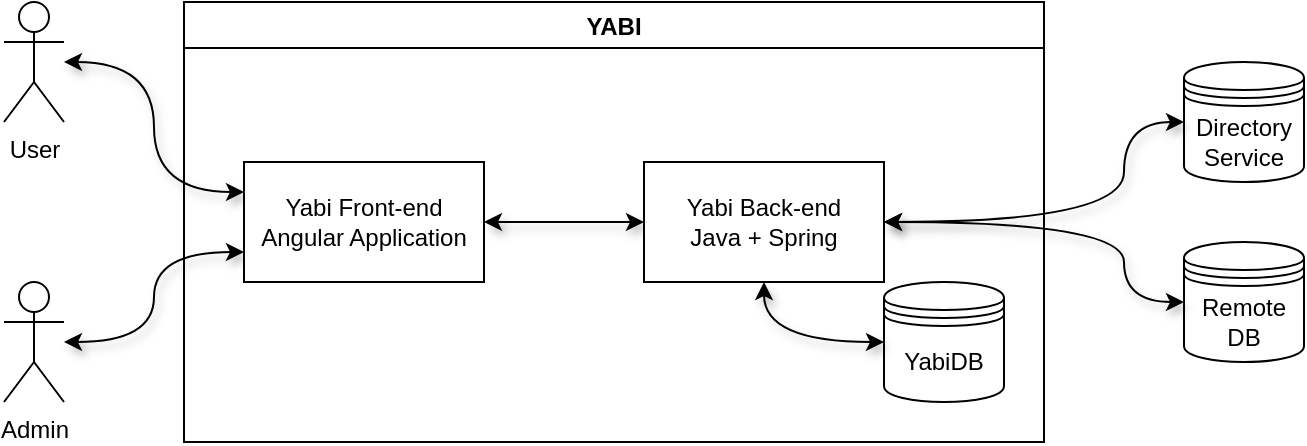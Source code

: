 <mxfile version="10.6.8" type="device"><diagram id="3q7CeajUbYkMZopmT3xo" name="Page-1"><mxGraphModel dx="700" dy="420" grid="1" gridSize="10" guides="1" tooltips="1" connect="1" arrows="1" fold="1" page="1" pageScale="1" pageWidth="850" pageHeight="1100" math="0" shadow="0"><root><mxCell id="0"/><mxCell id="1" parent="0"/><mxCell id="w-4pXIwDKhzBTGgUa68R-18" style="edgeStyle=orthogonalEdgeStyle;curved=1;orthogonalLoop=1;jettySize=auto;html=1;entryX=0;entryY=0.25;entryDx=0;entryDy=0;shadow=1;startArrow=classic;startFill=1;" edge="1" parent="1" source="w-4pXIwDKhzBTGgUa68R-1" target="w-4pXIwDKhzBTGgUa68R-8"><mxGeometry relative="1" as="geometry"/></mxCell><mxCell id="w-4pXIwDKhzBTGgUa68R-1" value="User" style="shape=umlActor;verticalLabelPosition=bottom;labelBackgroundColor=#ffffff;verticalAlign=top;html=1;outlineConnect=0;" vertex="1" parent="1"><mxGeometry x="20" y="40" width="30" height="60" as="geometry"/></mxCell><mxCell id="w-4pXIwDKhzBTGgUa68R-17" style="edgeStyle=orthogonalEdgeStyle;curved=1;orthogonalLoop=1;jettySize=auto;html=1;entryX=0;entryY=0.75;entryDx=0;entryDy=0;shadow=1;startArrow=classic;startFill=1;" edge="1" parent="1" source="w-4pXIwDKhzBTGgUa68R-2" target="w-4pXIwDKhzBTGgUa68R-8"><mxGeometry relative="1" as="geometry"/></mxCell><mxCell id="w-4pXIwDKhzBTGgUa68R-2" value="Admin" style="shape=umlActor;verticalLabelPosition=bottom;labelBackgroundColor=#ffffff;verticalAlign=top;html=1;outlineConnect=0;" vertex="1" parent="1"><mxGeometry x="20" y="180" width="30" height="60" as="geometry"/></mxCell><mxCell id="w-4pXIwDKhzBTGgUa68R-5" value="YabiDB" style="shape=datastore;whiteSpace=wrap;html=1;" vertex="1" parent="1"><mxGeometry x="460" y="180" width="60" height="60" as="geometry"/></mxCell><mxCell id="w-4pXIwDKhzBTGgUa68R-6" value="&lt;div&gt;Remote&lt;/div&gt;&lt;div&gt;DB&lt;br&gt;&lt;/div&gt;" style="shape=datastore;whiteSpace=wrap;html=1;" vertex="1" parent="1"><mxGeometry x="610" y="160" width="60" height="60" as="geometry"/></mxCell><mxCell id="w-4pXIwDKhzBTGgUa68R-7" value="&lt;div&gt;Directory&lt;/div&gt;Service" style="shape=datastore;whiteSpace=wrap;html=1;" vertex="1" parent="1"><mxGeometry x="610" y="70" width="60" height="60" as="geometry"/></mxCell><mxCell id="w-4pXIwDKhzBTGgUa68R-16" style="edgeStyle=orthogonalEdgeStyle;curved=1;orthogonalLoop=1;jettySize=auto;html=1;exitX=1;exitY=0.5;exitDx=0;exitDy=0;shadow=1;startArrow=classic;startFill=1;" edge="1" parent="1" source="w-4pXIwDKhzBTGgUa68R-8" target="w-4pXIwDKhzBTGgUa68R-9"><mxGeometry relative="1" as="geometry"/></mxCell><UserObject label="Yabi Front-end&lt;br&gt;&lt;div&gt;Angular Application&lt;/div&gt;" treeRoot="1" id="w-4pXIwDKhzBTGgUa68R-8"><mxCell style="whiteSpace=wrap;html=1;align=center;treeFolding=1;container=1;recursiveResize=0;" vertex="1" collapsed="1" parent="1"><mxGeometry x="140" y="120" width="120" height="60" as="geometry"/></mxCell></UserObject><mxCell id="w-4pXIwDKhzBTGgUa68R-14" style="orthogonalLoop=1;jettySize=auto;html=1;entryX=0;entryY=0.5;entryDx=0;entryDy=0;edgeStyle=orthogonalEdgeStyle;curved=1;startArrow=classic;startFill=1;shadow=1;comic=0;" edge="1" parent="1" source="w-4pXIwDKhzBTGgUa68R-9" target="w-4pXIwDKhzBTGgUa68R-5"><mxGeometry relative="1" as="geometry"/></mxCell><mxCell id="w-4pXIwDKhzBTGgUa68R-19" style="edgeStyle=orthogonalEdgeStyle;curved=1;orthogonalLoop=1;jettySize=auto;html=1;entryX=0;entryY=0.5;entryDx=0;entryDy=0;shadow=1;startArrow=classic;startFill=1;" edge="1" parent="1" source="w-4pXIwDKhzBTGgUa68R-9" target="w-4pXIwDKhzBTGgUa68R-7"><mxGeometry relative="1" as="geometry"><Array as="points"><mxPoint x="580" y="150"/><mxPoint x="580" y="100"/></Array></mxGeometry></mxCell><mxCell id="w-4pXIwDKhzBTGgUa68R-20" style="edgeStyle=orthogonalEdgeStyle;curved=1;orthogonalLoop=1;jettySize=auto;html=1;shadow=1;startArrow=classic;startFill=1;comic=0;" edge="1" parent="1" source="w-4pXIwDKhzBTGgUa68R-9" target="w-4pXIwDKhzBTGgUa68R-6"><mxGeometry relative="1" as="geometry"><Array as="points"><mxPoint x="580" y="150"/><mxPoint x="580" y="190"/></Array></mxGeometry></mxCell><UserObject label="&lt;div&gt;Yabi Back-end&lt;/div&gt;&lt;div&gt;Java + Spring&lt;br&gt;&lt;/div&gt;" treeRoot="1" id="w-4pXIwDKhzBTGgUa68R-9"><mxCell style="whiteSpace=wrap;html=1;align=center;treeFolding=1;container=1;recursiveResize=0;" vertex="1" parent="1"><mxGeometry x="340" y="120" width="120" height="60" as="geometry"/></mxCell></UserObject><mxCell id="w-4pXIwDKhzBTGgUa68R-21" value="YABI" style="swimlane;" vertex="1" parent="1"><mxGeometry x="110" y="40" width="430" height="220" as="geometry"/></mxCell></root></mxGraphModel></diagram></mxfile>